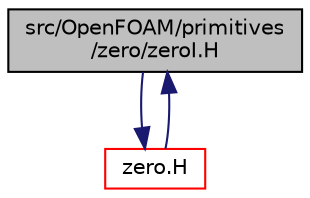 digraph "src/OpenFOAM/primitives/zero/zeroI.H"
{
  bgcolor="transparent";
  edge [fontname="Helvetica",fontsize="10",labelfontname="Helvetica",labelfontsize="10"];
  node [fontname="Helvetica",fontsize="10",shape=record];
  Node1 [label="src/OpenFOAM/primitives\l/zero/zeroI.H",height=0.2,width=0.4,color="black", fillcolor="grey75", style="filled", fontcolor="black"];
  Node1 -> Node2 [color="midnightblue",fontsize="10",style="solid",fontname="Helvetica"];
  Node2 [label="zero.H",height=0.2,width=0.4,color="red",URL="$a09397.html"];
  Node2 -> Node1 [color="midnightblue",fontsize="10",style="solid",fontname="Helvetica"];
}
